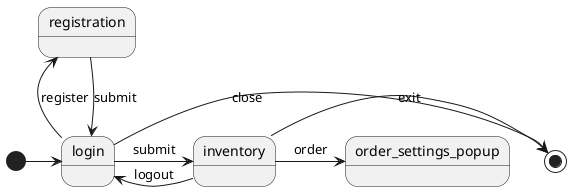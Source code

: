 @startuml
[*] -> login
login -> [*] : close
login -> inventory : submit
'inventory screen is a graphical representation of inventory information
login -up-> registration : register
'registration screen allows new users to be added to the system
registration --> login : submit
inventory -> login : logout
inventory -> order_settings_popup : order
inventory -> [*] : exit
@enduml
